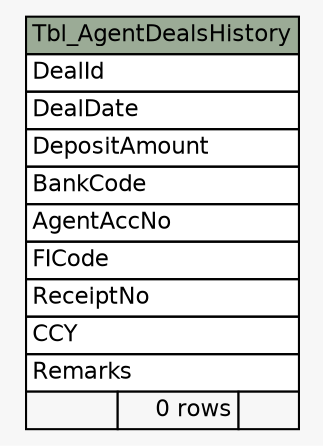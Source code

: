 // dot 2.38.0 on Windows 10 10.0
// SchemaSpy rev 590
digraph "Tbl_AgentDealsHistory" {
  graph [
    rankdir="RL"
    bgcolor="#f7f7f7"
    nodesep="0.18"
    ranksep="0.46"
    fontname="Helvetica"
    fontsize="11"
  ];
  node [
    fontname="Helvetica"
    fontsize="11"
    shape="plaintext"
  ];
  edge [
    arrowsize="0.8"
  ];
  "Tbl_AgentDealsHistory" [
    label=<
    <TABLE BORDER="0" CELLBORDER="1" CELLSPACING="0" BGCOLOR="#ffffff">
      <TR><TD COLSPAN="3" BGCOLOR="#9bab96" ALIGN="CENTER">Tbl_AgentDealsHistory</TD></TR>
      <TR><TD PORT="DealId" COLSPAN="3" ALIGN="LEFT">DealId</TD></TR>
      <TR><TD PORT="DealDate" COLSPAN="3" ALIGN="LEFT">DealDate</TD></TR>
      <TR><TD PORT="DepositAmount" COLSPAN="3" ALIGN="LEFT">DepositAmount</TD></TR>
      <TR><TD PORT="BankCode" COLSPAN="3" ALIGN="LEFT">BankCode</TD></TR>
      <TR><TD PORT="AgentAccNo" COLSPAN="3" ALIGN="LEFT">AgentAccNo</TD></TR>
      <TR><TD PORT="FICode" COLSPAN="3" ALIGN="LEFT">FICode</TD></TR>
      <TR><TD PORT="ReceiptNo" COLSPAN="3" ALIGN="LEFT">ReceiptNo</TD></TR>
      <TR><TD PORT="CCY" COLSPAN="3" ALIGN="LEFT">CCY</TD></TR>
      <TR><TD PORT="Remarks" COLSPAN="3" ALIGN="LEFT">Remarks</TD></TR>
      <TR><TD ALIGN="LEFT" BGCOLOR="#f7f7f7">  </TD><TD ALIGN="RIGHT" BGCOLOR="#f7f7f7">0 rows</TD><TD ALIGN="RIGHT" BGCOLOR="#f7f7f7">  </TD></TR>
    </TABLE>>
    URL="tables/Tbl_AgentDealsHistory.html"
    tooltip="Tbl_AgentDealsHistory"
  ];
}
